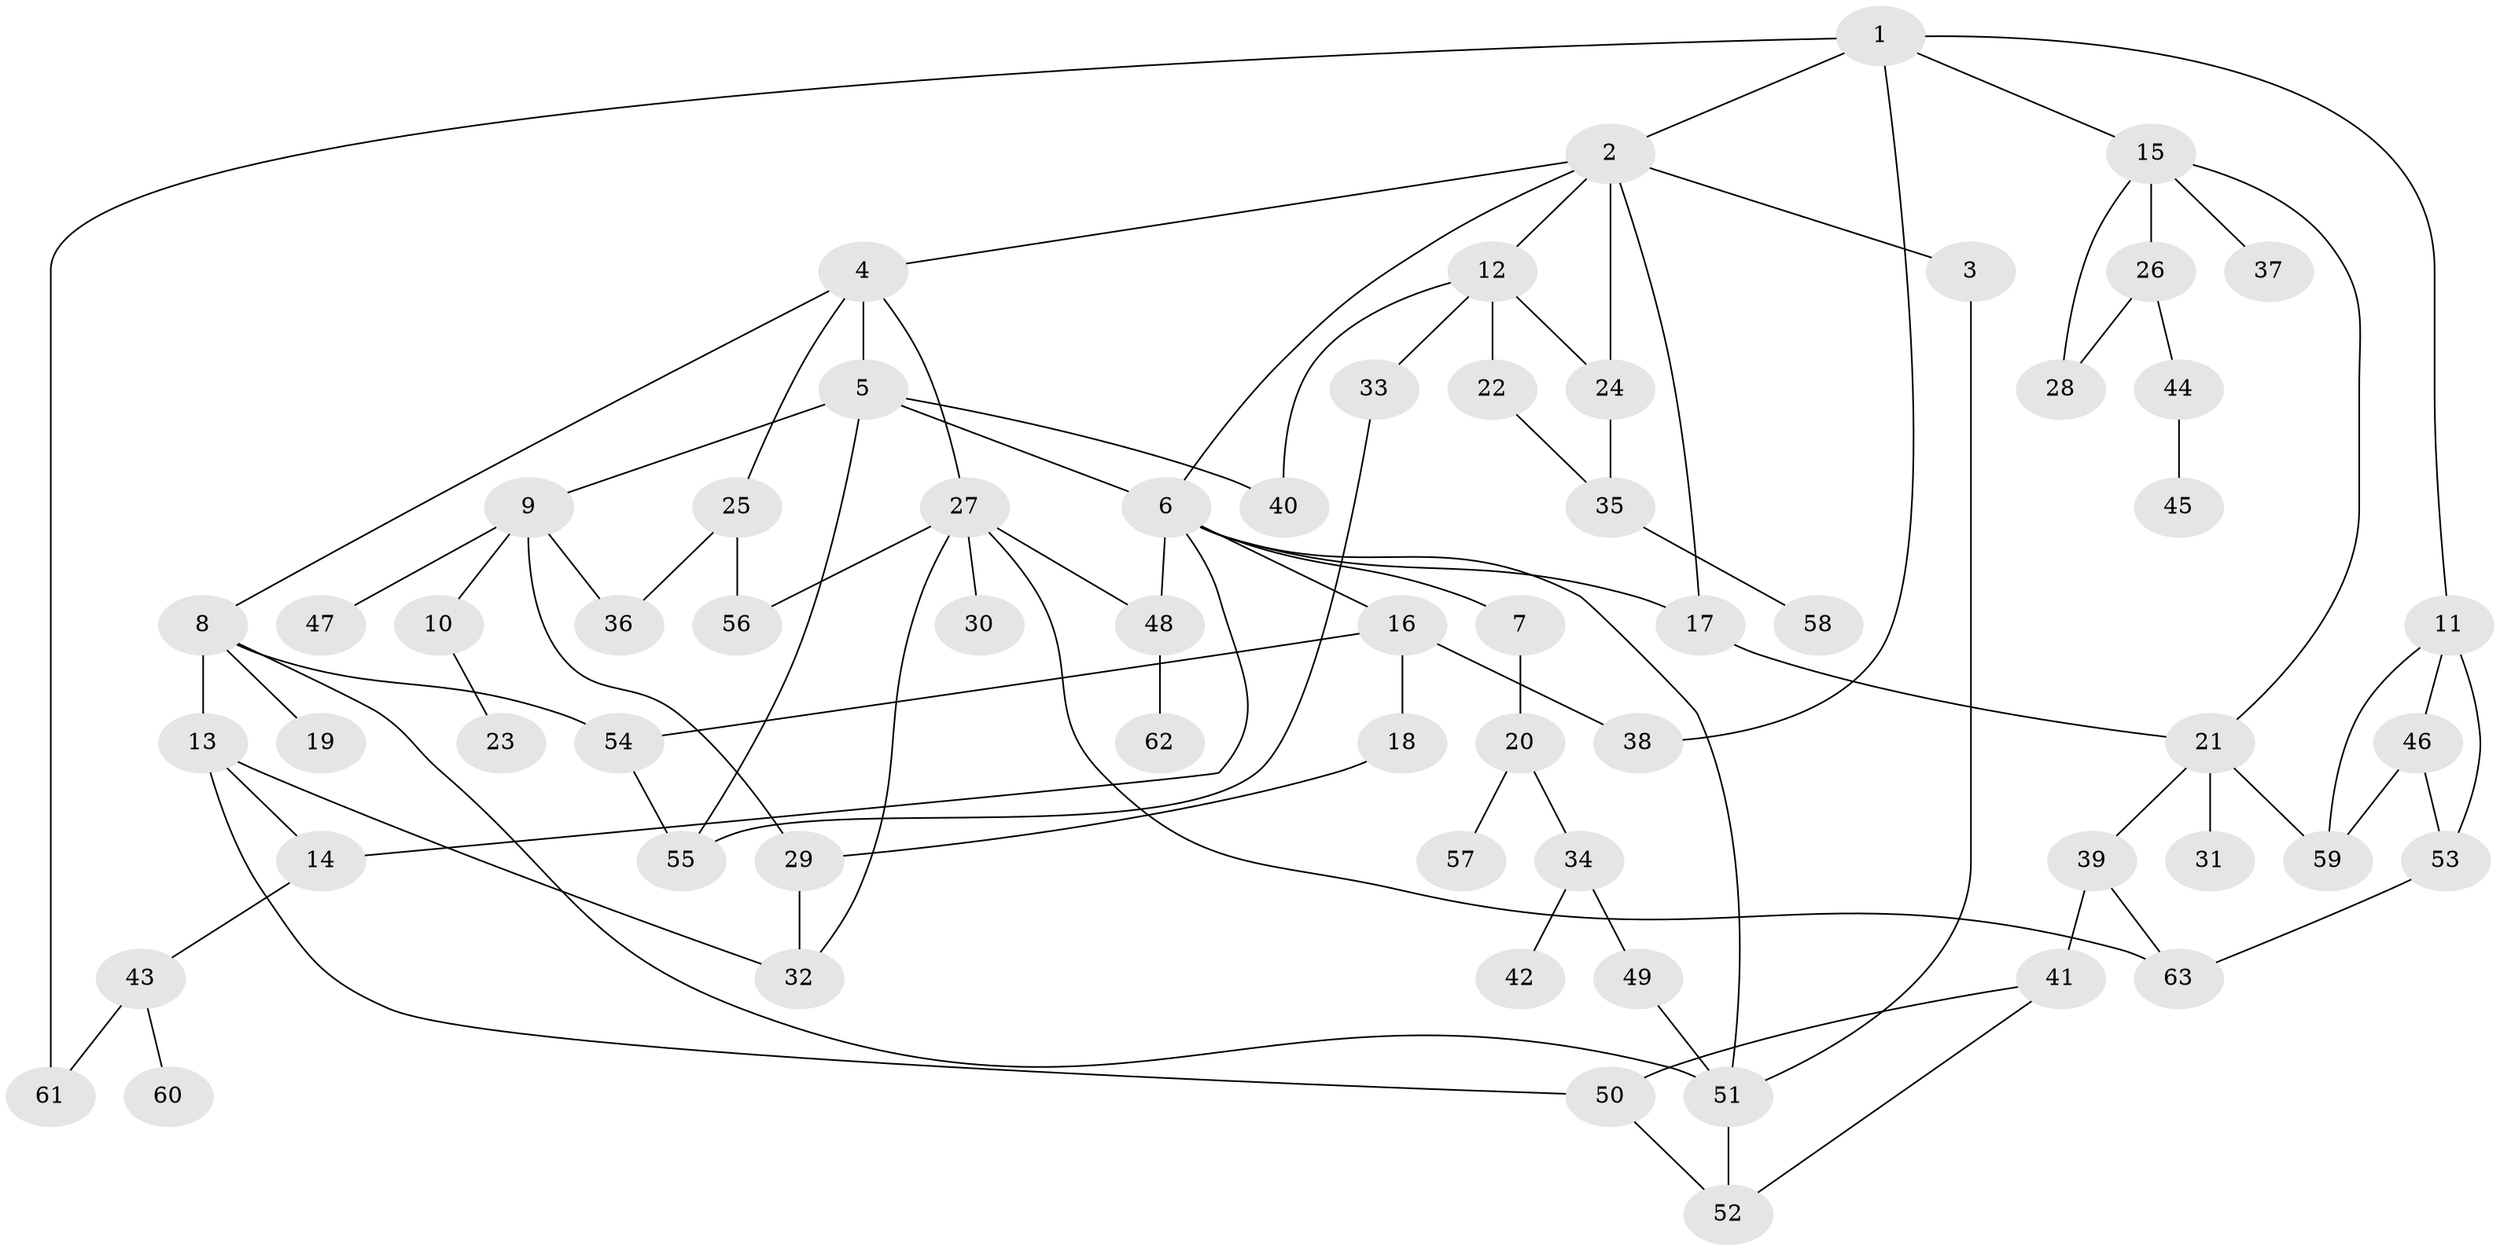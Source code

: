 // coarse degree distribution, {8: 0.07692307692307693, 7: 0.02564102564102564, 4: 0.10256410256410256, 1: 0.15384615384615385, 3: 0.2564102564102564, 5: 0.1282051282051282, 2: 0.2564102564102564}
// Generated by graph-tools (version 1.1) at 2025/23/03/03/25 07:23:31]
// undirected, 63 vertices, 92 edges
graph export_dot {
graph [start="1"]
  node [color=gray90,style=filled];
  1;
  2;
  3;
  4;
  5;
  6;
  7;
  8;
  9;
  10;
  11;
  12;
  13;
  14;
  15;
  16;
  17;
  18;
  19;
  20;
  21;
  22;
  23;
  24;
  25;
  26;
  27;
  28;
  29;
  30;
  31;
  32;
  33;
  34;
  35;
  36;
  37;
  38;
  39;
  40;
  41;
  42;
  43;
  44;
  45;
  46;
  47;
  48;
  49;
  50;
  51;
  52;
  53;
  54;
  55;
  56;
  57;
  58;
  59;
  60;
  61;
  62;
  63;
  1 -- 2;
  1 -- 11;
  1 -- 15;
  1 -- 38;
  1 -- 61;
  2 -- 3;
  2 -- 4;
  2 -- 6;
  2 -- 12;
  2 -- 17;
  2 -- 24;
  3 -- 51;
  4 -- 5;
  4 -- 8;
  4 -- 25;
  4 -- 27;
  5 -- 9;
  5 -- 55;
  5 -- 40;
  5 -- 6;
  6 -- 7;
  6 -- 14;
  6 -- 16;
  6 -- 48;
  6 -- 17;
  6 -- 51;
  7 -- 20;
  8 -- 13;
  8 -- 19;
  8 -- 51;
  8 -- 54;
  9 -- 10;
  9 -- 29;
  9 -- 47;
  9 -- 36;
  10 -- 23;
  11 -- 46;
  11 -- 53;
  11 -- 59;
  12 -- 22;
  12 -- 24;
  12 -- 33;
  12 -- 40;
  13 -- 50;
  13 -- 14;
  13 -- 32;
  14 -- 43;
  15 -- 26;
  15 -- 37;
  15 -- 21;
  15 -- 28;
  16 -- 18;
  16 -- 54;
  16 -- 38;
  17 -- 21;
  18 -- 29;
  20 -- 34;
  20 -- 57;
  21 -- 31;
  21 -- 39;
  21 -- 59;
  22 -- 35;
  24 -- 35;
  25 -- 36;
  25 -- 56;
  26 -- 28;
  26 -- 44;
  27 -- 30;
  27 -- 48;
  27 -- 56;
  27 -- 63;
  27 -- 32;
  29 -- 32;
  33 -- 55;
  34 -- 42;
  34 -- 49;
  35 -- 58;
  39 -- 41;
  39 -- 63;
  41 -- 52;
  41 -- 50;
  43 -- 60;
  43 -- 61;
  44 -- 45;
  46 -- 53;
  46 -- 59;
  48 -- 62;
  49 -- 51;
  50 -- 52;
  51 -- 52;
  53 -- 63;
  54 -- 55;
}
